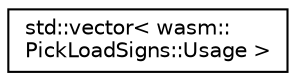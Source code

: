digraph "Graphical Class Hierarchy"
{
  edge [fontname="Helvetica",fontsize="10",labelfontname="Helvetica",labelfontsize="10"];
  node [fontname="Helvetica",fontsize="10",shape=record];
  rankdir="LR";
  Node0 [label="std::vector\< wasm::\lPickLoadSigns::Usage \>",height=0.2,width=0.4,color="black", fillcolor="white", style="filled",URL="$classstd_1_1vector.html"];
}
